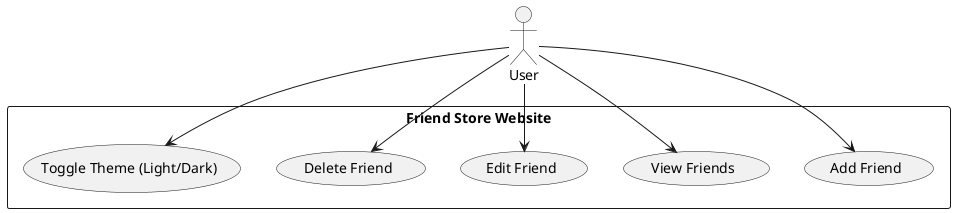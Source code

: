 @startuml

actor User as "User"

rectangle "Friend Store Website" {
    usecase AddFriend as "Add Friend"
    usecase ViewFriends as "View Friends"
    usecase EditFriend as "Edit Friend"
    usecase DeleteFriend as "Delete Friend"
    usecase ToggleTheme as "Toggle Theme (Light/Dark)"
}

User --> AddFriend
User --> ViewFriends
User --> EditFriend
User --> DeleteFriend
User --> ToggleTheme

@enduml
